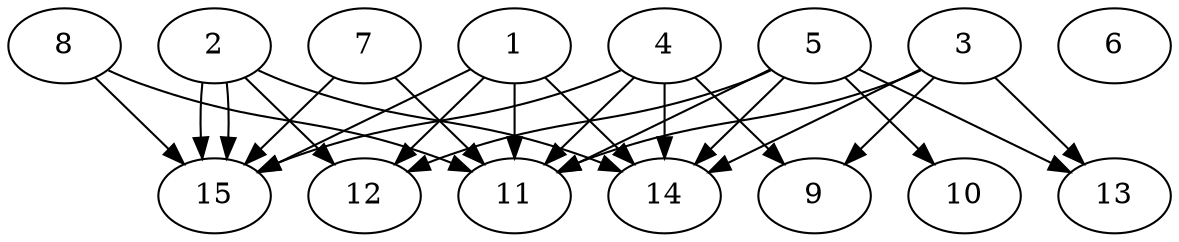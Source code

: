 // DAG automatically generated by daggen at Thu Oct  3 13:59:26 2019
// ./daggen --dot -n 15 --ccr 0.4 --fat 0.9 --regular 0.7 --density 0.7 --mindata 5242880 --maxdata 52428800 
digraph G {
  1 [size="96929280", alpha="0.12", expect_size="38771712"] 
  1 -> 11 [size ="38771712"]
  1 -> 12 [size ="38771712"]
  1 -> 14 [size ="38771712"]
  1 -> 15 [size ="38771712"]
  2 [size="69317120", alpha="0.01", expect_size="27726848"] 
  2 -> 12 [size ="27726848"]
  2 -> 14 [size ="27726848"]
  2 -> 15 [size ="27726848"]
  2 -> 15 [size ="27726848"]
  3 [size="99550720", alpha="0.11", expect_size="39820288"] 
  3 -> 9 [size ="39820288"]
  3 -> 11 [size ="39820288"]
  3 -> 13 [size ="39820288"]
  3 -> 14 [size ="39820288"]
  4 [size="117921280", alpha="0.20", expect_size="47168512"] 
  4 -> 9 [size ="47168512"]
  4 -> 11 [size ="47168512"]
  4 -> 14 [size ="47168512"]
  4 -> 15 [size ="47168512"]
  5 [size="14512640", alpha="0.06", expect_size="5805056"] 
  5 -> 10 [size ="5805056"]
  5 -> 11 [size ="5805056"]
  5 -> 12 [size ="5805056"]
  5 -> 13 [size ="5805056"]
  5 -> 14 [size ="5805056"]
  6 [size="119385600", alpha="0.04", expect_size="47754240"] 
  7 [size="68523520", alpha="0.06", expect_size="27409408"] 
  7 -> 11 [size ="27409408"]
  7 -> 15 [size ="27409408"]
  8 [size="42946560", alpha="0.16", expect_size="17178624"] 
  8 -> 11 [size ="17178624"]
  8 -> 15 [size ="17178624"]
  9 [size="99955200", alpha="0.12", expect_size="39982080"] 
  10 [size="77186560", alpha="0.14", expect_size="30874624"] 
  11 [size="92172800", alpha="0.06", expect_size="36869120"] 
  12 [size="42728960", alpha="0.20", expect_size="17091584"] 
  13 [size="49945600", alpha="0.15", expect_size="19978240"] 
  14 [size="116395520", alpha="0.05", expect_size="46558208"] 
  15 [size="114813440", alpha="0.17", expect_size="45925376"] 
}
